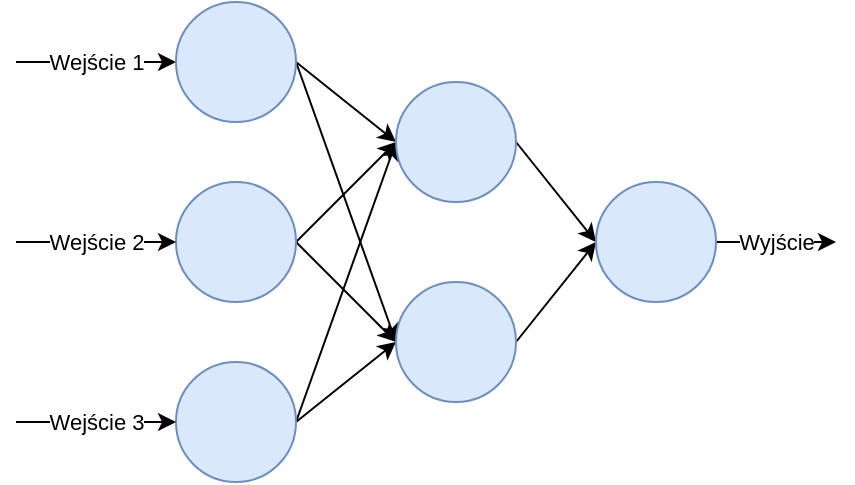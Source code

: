 <mxfile version="10.5.6" type="device"><diagram id="J51ILej8Yn3uH-eZiav0" name="Page-1"><mxGraphModel dx="1329" dy="779" grid="1" gridSize="10" guides="1" tooltips="1" connect="1" arrows="1" fold="1" page="1" pageScale="1" pageWidth="827" pageHeight="1169" math="0" shadow="0"><root><mxCell id="0"/><mxCell id="1" parent="0"/><mxCell id="X1LRonQ0JEXOfkxe6hVR-29" style="edgeStyle=none;rounded=0;orthogonalLoop=1;jettySize=auto;html=1;exitX=1;exitY=0.5;exitDx=0;exitDy=0;entryX=0;entryY=0.5;entryDx=0;entryDy=0;" edge="1" parent="1" source="X1LRonQ0JEXOfkxe6hVR-1" target="X1LRonQ0JEXOfkxe6hVR-4"><mxGeometry relative="1" as="geometry"/></mxCell><mxCell id="X1LRonQ0JEXOfkxe6hVR-33" style="edgeStyle=none;rounded=0;orthogonalLoop=1;jettySize=auto;html=1;exitX=1;exitY=0.5;exitDx=0;exitDy=0;entryX=0;entryY=0.5;entryDx=0;entryDy=0;" edge="1" parent="1" source="X1LRonQ0JEXOfkxe6hVR-1" target="X1LRonQ0JEXOfkxe6hVR-5"><mxGeometry relative="1" as="geometry"/></mxCell><mxCell id="X1LRonQ0JEXOfkxe6hVR-39" value="Wejście 1" style="edgeStyle=none;rounded=0;orthogonalLoop=1;jettySize=auto;html=1;exitX=0;exitY=0.5;exitDx=0;exitDy=0;startArrow=classic;startFill=1;endArrow=none;endFill=0;" edge="1" parent="1" source="X1LRonQ0JEXOfkxe6hVR-1"><mxGeometry relative="1" as="geometry"><mxPoint x="170" y="220" as="targetPoint"/></mxGeometry></mxCell><mxCell id="X1LRonQ0JEXOfkxe6hVR-1" value="" style="ellipse;whiteSpace=wrap;html=1;aspect=fixed;fillColor=#dae8fc;strokeColor=#6c8ebf;" vertex="1" parent="1"><mxGeometry x="250" y="190" width="60" height="60" as="geometry"/></mxCell><mxCell id="X1LRonQ0JEXOfkxe6hVR-31" style="edgeStyle=none;rounded=0;orthogonalLoop=1;jettySize=auto;html=1;exitX=1;exitY=0.5;exitDx=0;exitDy=0;entryX=0;entryY=0.5;entryDx=0;entryDy=0;" edge="1" parent="1" source="X1LRonQ0JEXOfkxe6hVR-2" target="X1LRonQ0JEXOfkxe6hVR-4"><mxGeometry relative="1" as="geometry"/></mxCell><mxCell id="X1LRonQ0JEXOfkxe6hVR-34" style="edgeStyle=none;rounded=0;orthogonalLoop=1;jettySize=auto;html=1;exitX=1;exitY=0.5;exitDx=0;exitDy=0;entryX=0;entryY=0.5;entryDx=0;entryDy=0;" edge="1" parent="1" source="X1LRonQ0JEXOfkxe6hVR-2" target="X1LRonQ0JEXOfkxe6hVR-5"><mxGeometry relative="1" as="geometry"/></mxCell><mxCell id="X1LRonQ0JEXOfkxe6hVR-2" value="" style="ellipse;whiteSpace=wrap;html=1;aspect=fixed;fillColor=#dae8fc;strokeColor=#6c8ebf;" vertex="1" parent="1"><mxGeometry x="250" y="280" width="60" height="60" as="geometry"/></mxCell><mxCell id="X1LRonQ0JEXOfkxe6hVR-32" style="edgeStyle=none;rounded=0;orthogonalLoop=1;jettySize=auto;html=1;exitX=1;exitY=0.5;exitDx=0;exitDy=0;entryX=0;entryY=0.5;entryDx=0;entryDy=0;" edge="1" parent="1" source="X1LRonQ0JEXOfkxe6hVR-3" target="X1LRonQ0JEXOfkxe6hVR-4"><mxGeometry relative="1" as="geometry"/></mxCell><mxCell id="X1LRonQ0JEXOfkxe6hVR-35" style="edgeStyle=none;rounded=0;orthogonalLoop=1;jettySize=auto;html=1;exitX=1;exitY=0.5;exitDx=0;exitDy=0;entryX=0;entryY=0.5;entryDx=0;entryDy=0;" edge="1" parent="1" source="X1LRonQ0JEXOfkxe6hVR-3" target="X1LRonQ0JEXOfkxe6hVR-5"><mxGeometry relative="1" as="geometry"/></mxCell><mxCell id="X1LRonQ0JEXOfkxe6hVR-3" value="" style="ellipse;whiteSpace=wrap;html=1;aspect=fixed;fillColor=#dae8fc;strokeColor=#6c8ebf;" vertex="1" parent="1"><mxGeometry x="250" y="370" width="60" height="60" as="geometry"/></mxCell><mxCell id="X1LRonQ0JEXOfkxe6hVR-36" style="edgeStyle=none;rounded=0;orthogonalLoop=1;jettySize=auto;html=1;exitX=1;exitY=0.5;exitDx=0;exitDy=0;entryX=0;entryY=0.5;entryDx=0;entryDy=0;" edge="1" parent="1" source="X1LRonQ0JEXOfkxe6hVR-4" target="X1LRonQ0JEXOfkxe6hVR-6"><mxGeometry relative="1" as="geometry"/></mxCell><mxCell id="X1LRonQ0JEXOfkxe6hVR-4" value="" style="ellipse;whiteSpace=wrap;html=1;aspect=fixed;fillColor=#dae8fc;strokeColor=#6c8ebf;" vertex="1" parent="1"><mxGeometry x="360" y="230" width="60" height="60" as="geometry"/></mxCell><mxCell id="X1LRonQ0JEXOfkxe6hVR-37" style="edgeStyle=none;rounded=0;orthogonalLoop=1;jettySize=auto;html=1;exitX=1;exitY=0.5;exitDx=0;exitDy=0;" edge="1" parent="1" source="X1LRonQ0JEXOfkxe6hVR-5"><mxGeometry relative="1" as="geometry"><mxPoint x="460" y="310" as="targetPoint"/></mxGeometry></mxCell><mxCell id="X1LRonQ0JEXOfkxe6hVR-5" value="" style="ellipse;whiteSpace=wrap;html=1;aspect=fixed;fillColor=#dae8fc;strokeColor=#6c8ebf;" vertex="1" parent="1"><mxGeometry x="360" y="330" width="60" height="60" as="geometry"/></mxCell><mxCell id="X1LRonQ0JEXOfkxe6hVR-38" value="Wyjście" style="edgeStyle=none;rounded=0;orthogonalLoop=1;jettySize=auto;html=1;exitX=1;exitY=0.5;exitDx=0;exitDy=0;" edge="1" parent="1" source="X1LRonQ0JEXOfkxe6hVR-6"><mxGeometry relative="1" as="geometry"><mxPoint x="580" y="310" as="targetPoint"/></mxGeometry></mxCell><mxCell id="X1LRonQ0JEXOfkxe6hVR-6" value="" style="ellipse;whiteSpace=wrap;html=1;aspect=fixed;fillColor=#dae8fc;strokeColor=#6c8ebf;" vertex="1" parent="1"><mxGeometry x="460" y="280" width="60" height="60" as="geometry"/></mxCell><mxCell id="X1LRonQ0JEXOfkxe6hVR-42" value="Wejście 2" style="edgeStyle=none;rounded=0;orthogonalLoop=1;jettySize=auto;html=1;exitX=0;exitY=0.5;exitDx=0;exitDy=0;startArrow=classic;startFill=1;endArrow=none;endFill=0;" edge="1" parent="1" source="X1LRonQ0JEXOfkxe6hVR-2"><mxGeometry relative="1" as="geometry"><mxPoint x="170" y="310" as="targetPoint"/><mxPoint x="260" y="230" as="sourcePoint"/></mxGeometry></mxCell><mxCell id="X1LRonQ0JEXOfkxe6hVR-43" value="Wejście 3" style="edgeStyle=none;rounded=0;orthogonalLoop=1;jettySize=auto;html=1;exitX=0;exitY=0.5;exitDx=0;exitDy=0;startArrow=classic;startFill=1;endArrow=none;endFill=0;" edge="1" parent="1" source="X1LRonQ0JEXOfkxe6hVR-3"><mxGeometry relative="1" as="geometry"><mxPoint x="170" y="400" as="targetPoint"/><mxPoint x="260" y="320" as="sourcePoint"/></mxGeometry></mxCell></root></mxGraphModel></diagram></mxfile>